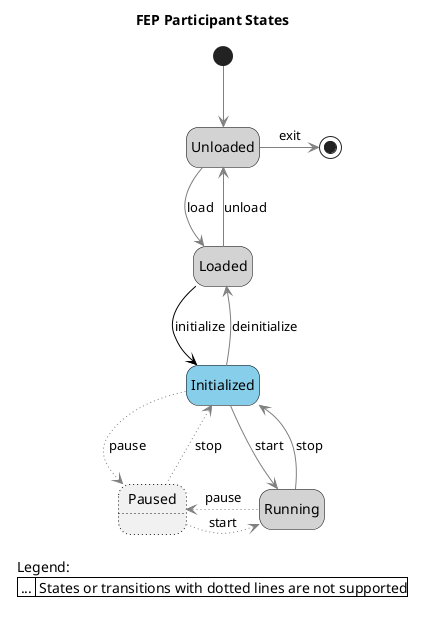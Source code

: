/**
 * Copyright 2023 CARIAD SE.
 *
 * This Source Code Form is subject to the terms of the Mozilla
 * Public License, v. 2.0. If a copy of the MPL was not distributed
 * with this file, You can obtain one at https://mozilla.org/MPL/2.0/.
 */

@startuml
 skinparam backgroundColor transparent
 skinparam LegendBorderThickness 0
 
 title FEP Participant States
 state Unloaded #LightGray;line:black
 state Loaded #LightGray;line:black
 state Initialized #SkyBlue;line:black
 state Running #LightGray;line:black
 state Paused ##[dotted] {
 }

 hide empty description
 [*] -down[#gray]-> Unloaded
 Unloaded -right[#gray]-> [*] : exit
 Unloaded -[#gray]-> Loaded : load
 Loaded -up[#gray]-> Unloaded : unload
 Loaded -[#black]-> Initialized : initialize
 Initialized -up[#gray]-> Loaded : deinitialize
 Initialized -down[#gray,dotted]-> Paused : pause
 Initialized -down[#gray]-> Running : start
 Running -left[#gray,dotted]-> Paused : pause
 Running -up[#gray]-> Initialized : stop
 Paused -right[#gray,dotted]-> Running : start
 Paused -up[#gray,dotted]-> Initialized : stop

 
 legend right
  Legend:
  | ... | States or transitions with dotted lines are not supported|
 end legend
@enduml